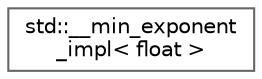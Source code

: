 digraph "Graphical Class Hierarchy"
{
 // LATEX_PDF_SIZE
  bgcolor="transparent";
  edge [fontname=Helvetica,fontsize=10,labelfontname=Helvetica,labelfontsize=10];
  node [fontname=Helvetica,fontsize=10,shape=box,height=0.2,width=0.4];
  rankdir="LR";
  Node0 [id="Node000000",label="std::__min_exponent\l_impl\< float \>",height=0.2,width=0.4,color="grey40", fillcolor="white", style="filled",URL="$structstd_1_1____min__exponent__impl_3_01float_01_4.html",tooltip=" "];
}
